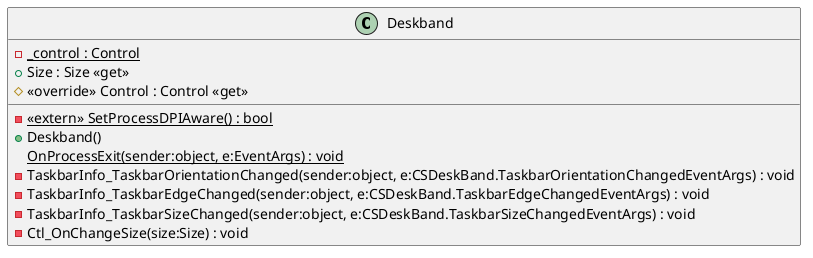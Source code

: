 @startuml
class Deskband {
    - {static} _control : Control
    + Size : Size <<get>>
    - {static} <<extern>> SetProcessDPIAware() : bool
    + Deskband()
    {static} OnProcessExit(sender:object, e:EventArgs) : void
    - TaskbarInfo_TaskbarOrientationChanged(sender:object, e:CSDeskBand.TaskbarOrientationChangedEventArgs) : void
    - TaskbarInfo_TaskbarEdgeChanged(sender:object, e:CSDeskBand.TaskbarEdgeChangedEventArgs) : void
    - TaskbarInfo_TaskbarSizeChanged(sender:object, e:CSDeskBand.TaskbarSizeChangedEventArgs) : void
    - Ctl_OnChangeSize(size:Size) : void
    # <<override>> Control : Control <<get>>
}
@enduml

